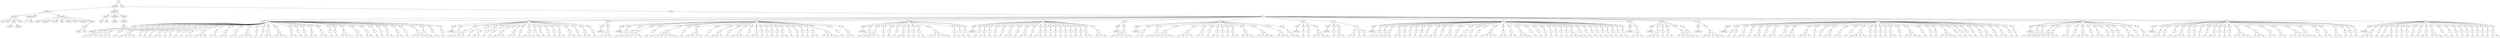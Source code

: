 digraph Tree {
	"t0" [label = "TEI"];
	"t1" [label = "teiHeader"];
	"t2" [label = "fileDesc"];
	"t3" [label = "titleStmt"];
	"t4" [label = "title"];
	"t5" [label = "title"];
	"t6" [label = "author"];
	"t7" [label = "surname"];
	"t8" [label = "forename"];
	"t9" [label = "date"];
	"t10" [label = "publicationStmt"];
	"t11" [label = "p"];
	"t12" [label = "idno"];
	"t13" [label = "sourceDesc"];
	"t14" [label = "genre"];
	"t15" [label = "inspiration"];
	"t16" [label = "structure"];
	"t17" [label = "type"];
	"t18" [label = "periode"];
	"t19" [label = "taille"];
	"t20" [label = "permalien"];
	"t21" [label = "sources"];
	"t22" [label = "source"];
	"t23" [label = "author"];
	"t24" [label = "text"];
	"t25" [label = "profileDesc"];
	"t26" [label = "creation"];
	"t27" [label = "date"];
	"t28" [label = "date"];
	"t29" [label = "langUsage"];
	"t30" [label = "language"];
	"t31" [label = "textClass"];
	"t32" [label = "keywords"];
	"t33" [label = "term"];
	"t34" [label = "text"];
	"t35" [label = "body"];
	"t36" [label = "div1"];
	"t37" [label = "head"];
	"t38" [label = "div2"];
	"t39" [label = "head"];
	"t40" [label = "listPerson"];
	"t41" [label = "sp"];
	"t42" [label = "p"];
	"t43" [label = "s"];
	"t44" [label = "s"];
	"t45" [label = "sp"];
	"t46" [label = "p"];
	"t47" [label = "s"];
	"t48" [label = "sp"];
	"t49" [label = "p"];
	"t50" [label = "s"];
	"t51" [label = "s"];
	"t52" [label = "s"];
	"t53" [label = "sp"];
	"t54" [label = "p"];
	"t55" [label = "s"];
	"t56" [label = "sp"];
	"t57" [label = "p"];
	"t58" [label = "s"];
	"t59" [label = "s"];
	"t60" [label = "s"];
	"t61" [label = "s"];
	"t62" [label = "sp"];
	"t63" [label = "p"];
	"t64" [label = "s"];
	"t65" [label = "sp"];
	"t66" [label = "p"];
	"t67" [label = "s"];
	"t68" [label = "sp"];
	"t69" [label = "p"];
	"t70" [label = "s"];
	"t71" [label = "sp"];
	"t72" [label = "p"];
	"t73" [label = "s"];
	"t74" [label = "s"];
	"t75" [label = "sp"];
	"t76" [label = "p"];
	"t77" [label = "s"];
	"t78" [label = "sp"];
	"t79" [label = "p"];
	"t80" [label = "s"];
	"t81" [label = "sp"];
	"t82" [label = "p"];
	"t83" [label = "s"];
	"t84" [label = "sp"];
	"t85" [label = "p"];
	"t86" [label = "s"];
	"t87" [label = "sp"];
	"t88" [label = "p"];
	"t89" [label = "s"];
	"t90" [label = "s"];
	"t91" [label = "sp"];
	"t92" [label = "p"];
	"t93" [label = "s"];
	"t94" [label = "s"];
	"t95" [label = "s"];
	"t96" [label = "sp"];
	"t97" [label = "p"];
	"t98" [label = "s"];
	"t99" [label = "s"];
	"t100" [label = "sp"];
	"t101" [label = "p"];
	"t102" [label = "s"];
	"t103" [label = "s"];
	"t104" [label = "sp"];
	"t105" [label = "p"];
	"t106" [label = "s"];
	"t107" [label = "s"];
	"t108" [label = "sp"];
	"t109" [label = "p"];
	"t110" [label = "s"];
	"t111" [label = "s"];
	"t112" [label = "s"];
	"t113" [label = "sp"];
	"t114" [label = "p"];
	"t115" [label = "s"];
	"t116" [label = "sp"];
	"t117" [label = "p"];
	"t118" [label = "s"];
	"t119" [label = "sp"];
	"t120" [label = "p"];
	"t121" [label = "s"];
	"t122" [label = "s"];
	"t123" [label = "sp"];
	"t124" [label = "p"];
	"t125" [label = "s"];
	"t126" [label = "s"];
	"t127" [label = "s"];
	"t128" [label = "sp"];
	"t129" [label = "p"];
	"t130" [label = "s"];
	"t131" [label = "s"];
	"t132" [label = "sp"];
	"t133" [label = "p"];
	"t134" [label = "s"];
	"t135" [label = "sp"];
	"t136" [label = "p"];
	"t137" [label = "s"];
	"t138" [label = "sp"];
	"t139" [label = "p"];
	"t140" [label = "s"];
	"t141" [label = "s"];
	"t142" [label = "sp"];
	"t143" [label = "p"];
	"t144" [label = "s"];
	"t145" [label = "s"];
	"t146" [label = "sp"];
	"t147" [label = "p"];
	"t148" [label = "s"];
	"t149" [label = "sp"];
	"t150" [label = "p"];
	"t151" [label = "s"];
	"t152" [label = "sp"];
	"t153" [label = "p"];
	"t154" [label = "s"];
	"t155" [label = "s"];
	"t156" [label = "s"];
	"t157" [label = "sp"];
	"t158" [label = "p"];
	"t159" [label = "s"];
	"t160" [label = "s"];
	"t161" [label = "sp"];
	"t162" [label = "p"];
	"t163" [label = "s"];
	"t164" [label = "s"];
	"t165" [label = "sp"];
	"t166" [label = "p"];
	"t167" [label = "s"];
	"t168" [label = "sp"];
	"t169" [label = "p"];
	"t170" [label = "s"];
	"t171" [label = "sp"];
	"t172" [label = "p"];
	"t173" [label = "s"];
	"t174" [label = "s"];
	"t175" [label = "sp"];
	"t176" [label = "p"];
	"t177" [label = "s"];
	"t178" [label = "s"];
	"t179" [label = "sp"];
	"t180" [label = "p"];
	"t181" [label = "s"];
	"t182" [label = "sp"];
	"t183" [label = "p"];
	"t184" [label = "s"];
	"t185" [label = "s"];
	"t186" [label = "s"];
	"t187" [label = "s"];
	"t188" [label = "sp"];
	"t189" [label = "p"];
	"t190" [label = "s"];
	"t191" [label = "sp"];
	"t192" [label = "p"];
	"t193" [label = "s"];
	"t194" [label = "sp"];
	"t195" [label = "p"];
	"t196" [label = "s"];
	"t197" [label = "div2"];
	"t198" [label = "head"];
	"t199" [label = "listPerson"];
	"t200" [label = "sp"];
	"t201" [label = "p"];
	"t202" [label = "s"];
	"t203" [label = "sp"];
	"t204" [label = "p"];
	"t205" [label = "s"];
	"t206" [label = "s"];
	"t207" [label = "s"];
	"t208" [label = "sp"];
	"t209" [label = "p"];
	"t210" [label = "s"];
	"t211" [label = "sp"];
	"t212" [label = "p"];
	"t213" [label = "s"];
	"t214" [label = "s"];
	"t215" [label = "sp"];
	"t216" [label = "p"];
	"t217" [label = "s"];
	"t218" [label = "sp"];
	"t219" [label = "p"];
	"t220" [label = "s"];
	"t221" [label = "sp"];
	"t222" [label = "p"];
	"t223" [label = "s"];
	"t224" [label = "s"];
	"t225" [label = "s"];
	"t226" [label = "sp"];
	"t227" [label = "p"];
	"t228" [label = "s"];
	"t229" [label = "s"];
	"t230" [label = "sp"];
	"t231" [label = "p"];
	"t232" [label = "s"];
	"t233" [label = "sp"];
	"t234" [label = "p"];
	"t235" [label = "s"];
	"t236" [label = "s"];
	"t237" [label = "s"];
	"t238" [label = "sp"];
	"t239" [label = "p"];
	"t240" [label = "s"];
	"t241" [label = "sp"];
	"t242" [label = "p"];
	"t243" [label = "s"];
	"t244" [label = "sp"];
	"t245" [label = "p"];
	"t246" [label = "s"];
	"t247" [label = "sp"];
	"t248" [label = "p"];
	"t249" [label = "s"];
	"t250" [label = "sp"];
	"t251" [label = "p"];
	"t252" [label = "s"];
	"t253" [label = "s"];
	"t254" [label = "sp"];
	"t255" [label = "p"];
	"t256" [label = "s"];
	"t257" [label = "s"];
	"t258" [label = "sp"];
	"t259" [label = "p"];
	"t260" [label = "s"];
	"t261" [label = "sp"];
	"t262" [label = "p"];
	"t263" [label = "s"];
	"t264" [label = "s"];
	"t265" [label = "sp"];
	"t266" [label = "p"];
	"t267" [label = "s"];
	"t268" [label = "div2"];
	"t269" [label = "head"];
	"t270" [label = "listPerson"];
	"t271" [label = "sp"];
	"t272" [label = "p"];
	"t273" [label = "s"];
	"t274" [label = "s"];
	"t275" [label = "s"];
	"t276" [label = "div2"];
	"t277" [label = "head"];
	"t278" [label = "listPerson"];
	"t279" [label = "sp"];
	"t280" [label = "p"];
	"t281" [label = "s"];
	"t282" [label = "sp"];
	"t283" [label = "p"];
	"t284" [label = "s"];
	"t285" [label = "sp"];
	"t286" [label = "p"];
	"t287" [label = "s"];
	"t288" [label = "s"];
	"t289" [label = "s"];
	"t290" [label = "s"];
	"t291" [label = "sp"];
	"t292" [label = "p"];
	"t293" [label = "s"];
	"t294" [label = "sp"];
	"t295" [label = "p"];
	"t296" [label = "s"];
	"t297" [label = "s"];
	"t298" [label = "s"];
	"t299" [label = "s"];
	"t300" [label = "s"];
	"t301" [label = "s"];
	"t302" [label = "sp"];
	"t303" [label = "p"];
	"t304" [label = "s"];
	"t305" [label = "sp"];
	"t306" [label = "p"];
	"t307" [label = "s"];
	"t308" [label = "s"];
	"t309" [label = "s"];
	"t310" [label = "s"];
	"t311" [label = "sp"];
	"t312" [label = "p"];
	"t313" [label = "s"];
	"t314" [label = "sp"];
	"t315" [label = "p"];
	"t316" [label = "s"];
	"t317" [label = "s"];
	"t318" [label = "s"];
	"t319" [label = "sp"];
	"t320" [label = "p"];
	"t321" [label = "s"];
	"t322" [label = "sp"];
	"t323" [label = "p"];
	"t324" [label = "s"];
	"t325" [label = "s"];
	"t326" [label = "s"];
	"t327" [label = "sp"];
	"t328" [label = "p"];
	"t329" [label = "s"];
	"t330" [label = "sp"];
	"t331" [label = "p"];
	"t332" [label = "s"];
	"t333" [label = "s"];
	"t334" [label = "sp"];
	"t335" [label = "p"];
	"t336" [label = "s"];
	"t337" [label = "sp"];
	"t338" [label = "p"];
	"t339" [label = "s"];
	"t340" [label = "sp"];
	"t341" [label = "p"];
	"t342" [label = "s"];
	"t343" [label = "sp"];
	"t344" [label = "p"];
	"t345" [label = "s"];
	"t346" [label = "sp"];
	"t347" [label = "p"];
	"t348" [label = "s"];
	"t349" [label = "s"];
	"t350" [label = "sp"];
	"t351" [label = "p"];
	"t352" [label = "s"];
	"t353" [label = "sp"];
	"t354" [label = "p"];
	"t355" [label = "s"];
	"t356" [label = "sp"];
	"t357" [label = "p"];
	"t358" [label = "s"];
	"t359" [label = "sp"];
	"t360" [label = "p"];
	"t361" [label = "s"];
	"t362" [label = "sp"];
	"t363" [label = "p"];
	"t364" [label = "s"];
	"t365" [label = "s"];
	"t366" [label = "p"];
	"t367" [label = "s"];
	"t368" [label = "s"];
	"t369" [label = "s"];
	"t370" [label = "s"];
	"t371" [label = "sp"];
	"t372" [label = "p"];
	"t373" [label = "s"];
	"t374" [label = "sp"];
	"t375" [label = "p"];
	"t376" [label = "s"];
	"t377" [label = "s"];
	"t378" [label = "div2"];
	"t379" [label = "head"];
	"t380" [label = "listPerson"];
	"t381" [label = "sp"];
	"t382" [label = "p"];
	"t383" [label = "s"];
	"t384" [label = "sp"];
	"t385" [label = "p"];
	"t386" [label = "s"];
	"t387" [label = "s"];
	"t388" [label = "s"];
	"t389" [label = "s"];
	"t390" [label = "sp"];
	"t391" [label = "p"];
	"t392" [label = "s"];
	"t393" [label = "sp"];
	"t394" [label = "p"];
	"t395" [label = "s"];
	"t396" [label = "sp"];
	"t397" [label = "p"];
	"t398" [label = "s"];
	"t399" [label = "sp"];
	"t400" [label = "p"];
	"t401" [label = "s"];
	"t402" [label = "s"];
	"t403" [label = "sp"];
	"t404" [label = "p"];
	"t405" [label = "s"];
	"t406" [label = "sp"];
	"t407" [label = "p"];
	"t408" [label = "s"];
	"t409" [label = "sp"];
	"t410" [label = "p"];
	"t411" [label = "s"];
	"t412" [label = "s"];
	"t413" [label = "sp"];
	"t414" [label = "p"];
	"t415" [label = "s"];
	"t416" [label = "s"];
	"t417" [label = "s"];
	"t418" [label = "s"];
	"t419" [label = "s"];
	"t420" [label = "sp"];
	"t421" [label = "p"];
	"t422" [label = "s"];
	"t423" [label = "s"];
	"t424" [label = "sp"];
	"t425" [label = "p"];
	"t426" [label = "s"];
	"t427" [label = "sp"];
	"t428" [label = "p"];
	"t429" [label = "s"];
	"t430" [label = "div2"];
	"t431" [label = "head"];
	"t432" [label = "listPerson"];
	"t433" [label = "sp"];
	"t434" [label = "p"];
	"t435" [label = "s"];
	"t436" [label = "sp"];
	"t437" [label = "p"];
	"t438" [label = "s"];
	"t439" [label = "s"];
	"t440" [label = "sp"];
	"t441" [label = "p"];
	"t442" [label = "s"];
	"t443" [label = "sp"];
	"t444" [label = "p"];
	"t445" [label = "s"];
	"t446" [label = "sp"];
	"t447" [label = "p"];
	"t448" [label = "s"];
	"t449" [label = "sp"];
	"t450" [label = "p"];
	"t451" [label = "s"];
	"t452" [label = "s"];
	"t453" [label = "sp"];
	"t454" [label = "p"];
	"t455" [label = "s"];
	"t456" [label = "sp"];
	"t457" [label = "p"];
	"t458" [label = "s"];
	"t459" [label = "s"];
	"t460" [label = "sp"];
	"t461" [label = "p"];
	"t462" [label = "s"];
	"t463" [label = "sp"];
	"t464" [label = "p"];
	"t465" [label = "s"];
	"t466" [label = "s"];
	"t467" [label = "sp"];
	"t468" [label = "p"];
	"t469" [label = "s"];
	"t470" [label = "sp"];
	"t471" [label = "p"];
	"t472" [label = "s"];
	"t473" [label = "sp"];
	"t474" [label = "p"];
	"t475" [label = "s"];
	"t476" [label = "sp"];
	"t477" [label = "p"];
	"t478" [label = "s"];
	"t479" [label = "sp"];
	"t480" [label = "p"];
	"t481" [label = "s"];
	"t482" [label = "sp"];
	"t483" [label = "p"];
	"t484" [label = "s"];
	"t485" [label = "sp"];
	"t486" [label = "p"];
	"t487" [label = "s"];
	"t488" [label = "sp"];
	"t489" [label = "p"];
	"t490" [label = "s"];
	"t491" [label = "sp"];
	"t492" [label = "p"];
	"t493" [label = "s"];
	"t494" [label = "s"];
	"t495" [label = "sp"];
	"t496" [label = "p"];
	"t497" [label = "s"];
	"t498" [label = "s"];
	"t499" [label = "s"];
	"t500" [label = "div2"];
	"t501" [label = "head"];
	"t502" [label = "listPerson"];
	"t503" [label = "sp"];
	"t504" [label = "p"];
	"t505" [label = "s"];
	"t506" [label = "s"];
	"t507" [label = "s"];
	"t508" [label = "s"];
	"t509" [label = "s"];
	"t510" [label = "div2"];
	"t511" [label = "head"];
	"t512" [label = "listPerson"];
	"t513" [label = "sp"];
	"t514" [label = "p"];
	"t515" [label = "s"];
	"t516" [label = "s"];
	"t517" [label = "sp"];
	"t518" [label = "p"];
	"t519" [label = "s"];
	"t520" [label = "sp"];
	"t521" [label = "p"];
	"t522" [label = "s"];
	"t523" [label = "s"];
	"t524" [label = "s"];
	"t525" [label = "s"];
	"t526" [label = "s"];
	"t527" [label = "sp"];
	"t528" [label = "p"];
	"t529" [label = "s"];
	"t530" [label = "s"];
	"t531" [label = "s"];
	"t532" [label = "s"];
	"t533" [label = "sp"];
	"t534" [label = "p"];
	"t535" [label = "s"];
	"t536" [label = "s"];
	"t537" [label = "sp"];
	"t538" [label = "p"];
	"t539" [label = "s"];
	"t540" [label = "sp"];
	"t541" [label = "p"];
	"t542" [label = "s"];
	"t543" [label = "s"];
	"t544" [label = "sp"];
	"t545" [label = "p"];
	"t546" [label = "s"];
	"t547" [label = "sp"];
	"t548" [label = "p"];
	"t549" [label = "s"];
	"t550" [label = "sp"];
	"t551" [label = "p"];
	"t552" [label = "s"];
	"t553" [label = "s"];
	"t554" [label = "sp"];
	"t555" [label = "p"];
	"t556" [label = "s"];
	"t557" [label = "s"];
	"t558" [label = "s"];
	"t559" [label = "sp"];
	"t560" [label = "p"];
	"t561" [label = "s"];
	"t562" [label = "s"];
	"t563" [label = "s"];
	"t564" [label = "s"];
	"t565" [label = "sp"];
	"t566" [label = "p"];
	"t567" [label = "s"];
	"t568" [label = "s"];
	"t569" [label = "s"];
	"t570" [label = "sp"];
	"t571" [label = "p"];
	"t572" [label = "s"];
	"t573" [label = "s"];
	"t574" [label = "div2"];
	"t575" [label = "head"];
	"t576" [label = "listPerson"];
	"t577" [label = "sp"];
	"t578" [label = "p"];
	"t579" [label = "s"];
	"t580" [label = "sp"];
	"t581" [label = "p"];
	"t582" [label = "s"];
	"t583" [label = "sp"];
	"t584" [label = "p"];
	"t585" [label = "s"];
	"t586" [label = "s"];
	"t587" [label = "s"];
	"t588" [label = "s"];
	"t589" [label = "div2"];
	"t590" [label = "head"];
	"t591" [label = "listPerson"];
	"t592" [label = "sp"];
	"t593" [label = "p"];
	"t594" [label = "s"];
	"t595" [label = "sp"];
	"t596" [label = "p"];
	"t597" [label = "s"];
	"t598" [label = "s"];
	"t599" [label = "sp"];
	"t600" [label = "p"];
	"t601" [label = "s"];
	"t602" [label = "s"];
	"t603" [label = "p"];
	"t604" [label = "s"];
	"t605" [label = "p"];
	"t606" [label = "s"];
	"t607" [label = "div2"];
	"t608" [label = "head"];
	"t609" [label = "listPerson"];
	"t610" [label = "sp"];
	"t611" [label = "p"];
	"t612" [label = "s"];
	"t613" [label = "sp"];
	"t614" [label = "p"];
	"t615" [label = "s"];
	"t616" [label = "sp"];
	"t617" [label = "p"];
	"t618" [label = "s"];
	"t619" [label = "s"];
	"t620" [label = "s"];
	"t621" [label = "sp"];
	"t622" [label = "p"];
	"t623" [label = "s"];
	"t624" [label = "s"];
	"t625" [label = "sp"];
	"t626" [label = "p"];
	"t627" [label = "s"];
	"t628" [label = "sp"];
	"t629" [label = "p"];
	"t630" [label = "s"];
	"t631" [label = "sp"];
	"t632" [label = "p"];
	"t633" [label = "s"];
	"t634" [label = "sp"];
	"t635" [label = "p"];
	"t636" [label = "s"];
	"t637" [label = "sp"];
	"t638" [label = "p"];
	"t639" [label = "s"];
	"t640" [label = "sp"];
	"t641" [label = "p"];
	"t642" [label = "s"];
	"t643" [label = "s"];
	"t644" [label = "sp"];
	"t645" [label = "p"];
	"t646" [label = "s"];
	"t647" [label = "sp"];
	"t648" [label = "p"];
	"t649" [label = "s"];
	"t650" [label = "s"];
	"t651" [label = "sp"];
	"t652" [label = "p"];
	"t653" [label = "s"];
	"t654" [label = "sp"];
	"t655" [label = "p"];
	"t656" [label = "s"];
	"t657" [label = "s"];
	"t658" [label = "sp"];
	"t659" [label = "p"];
	"t660" [label = "s"];
	"t661" [label = "sp"];
	"t662" [label = "p"];
	"t663" [label = "s"];
	"t664" [label = "sp"];
	"t665" [label = "p"];
	"t666" [label = "s"];
	"t667" [label = "s"];
	"t668" [label = "s"];
	"t669" [label = "s"];
	"t670" [label = "sp"];
	"t671" [label = "p"];
	"t672" [label = "s"];
	"t673" [label = "s"];
	"t674" [label = "sp"];
	"t675" [label = "p"];
	"t676" [label = "s"];
	"t677" [label = "s"];
	"t678" [label = "sp"];
	"t679" [label = "p"];
	"t680" [label = "s"];
	"t681" [label = "s"];
	"t682" [label = "s"];
	"t683" [label = "sp"];
	"t684" [label = "p"];
	"t685" [label = "s"];
	"t686" [label = "sp"];
	"t687" [label = "p"];
	"t688" [label = "s"];
	"t689" [label = "sp"];
	"t690" [label = "p"];
	"t691" [label = "s"];
	"t692" [label = "sp"];
	"t693" [label = "p"];
	"t694" [label = "s"];
	"t695" [label = "sp"];
	"t696" [label = "p"];
	"t697" [label = "s"];
	"t698" [label = "sp"];
	"t699" [label = "p"];
	"t700" [label = "s"];
	"t701" [label = "sp"];
	"t702" [label = "p"];
	"t703" [label = "s"];
	"t704" [label = "sp"];
	"t705" [label = "p"];
	"t706" [label = "s"];
	"t707" [label = "s"];
	"t708" [label = "s"];
	"t709" [label = "sp"];
	"t710" [label = "p"];
	"t711" [label = "s"];
	"t712" [label = "sp"];
	"t713" [label = "p"];
	"t714" [label = "s"];
	"t715" [label = "sp"];
	"t716" [label = "p"];
	"t717" [label = "s"];
	"t718" [label = "sp"];
	"t719" [label = "p"];
	"t720" [label = "s"];
	"t721" [label = "sp"];
	"t722" [label = "p"];
	"t723" [label = "s"];
	"t724" [label = "sp"];
	"t725" [label = "p"];
	"t726" [label = "s"];
	"t727" [label = "sp"];
	"t728" [label = "p"];
	"t729" [label = "s"];
	"t730" [label = "sp"];
	"t731" [label = "p"];
	"t732" [label = "s"];
	"t733" [label = "sp"];
	"t734" [label = "p"];
	"t735" [label = "s"];
	"t736" [label = "div2"];
	"t737" [label = "head"];
	"t738" [label = "listPerson"];
	"t739" [label = "sp"];
	"t740" [label = "p"];
	"t741" [label = "s"];
	"t742" [label = "s"];
	"t743" [label = "s"];
	"t744" [label = "div2"];
	"t745" [label = "head"];
	"t746" [label = "listPerson"];
	"t747" [label = "sp"];
	"t748" [label = "p"];
	"t749" [label = "s"];
	"t750" [label = "s"];
	"t751" [label = "s"];
	"t752" [label = "sp"];
	"t753" [label = "p"];
	"t754" [label = "s"];
	"t755" [label = "sp"];
	"t756" [label = "p"];
	"t757" [label = "s"];
	"t758" [label = "s"];
	"t759" [label = "sp"];
	"t760" [label = "p"];
	"t761" [label = "s"];
	"t762" [label = "s"];
	"t763" [label = "s"];
	"t764" [label = "s"];
	"t765" [label = "sp"];
	"t766" [label = "p"];
	"t767" [label = "s"];
	"t768" [label = "div2"];
	"t769" [label = "head"];
	"t770" [label = "listPerson"];
	"t771" [label = "sp"];
	"t772" [label = "p"];
	"t773" [label = "s"];
	"t774" [label = "s"];
	"t775" [label = "s"];
	"t776" [label = "s"];
	"t777" [label = "s"];
	"t778" [label = "div2"];
	"t779" [label = "head"];
	"t780" [label = "listPerson"];
	"t781" [label = "sp"];
	"t782" [label = "p"];
	"t783" [label = "s"];
	"t784" [label = "p"];
	"t785" [label = "s"];
	"t786" [label = "sp"];
	"t787" [label = "p"];
	"t788" [label = "s"];
	"t789" [label = "s"];
	"t790" [label = "sp"];
	"t791" [label = "p"];
	"t792" [label = "s"];
	"t793" [label = "sp"];
	"t794" [label = "p"];
	"t795" [label = "s"];
	"t796" [label = "s"];
	"t797" [label = "sp"];
	"t798" [label = "p"];
	"t799" [label = "s"];
	"t800" [label = "sp"];
	"t801" [label = "p"];
	"t802" [label = "s"];
	"t803" [label = "s"];
	"t804" [label = "sp"];
	"t805" [label = "p"];
	"t806" [label = "s"];
	"t807" [label = "sp"];
	"t808" [label = "p"];
	"t809" [label = "s"];
	"t810" [label = "s"];
	"t811" [label = "s"];
	"t812" [label = "sp"];
	"t813" [label = "p"];
	"t814" [label = "s"];
	"t815" [label = "s"];
	"t816" [label = "s"];
	"t817" [label = "sp"];
	"t818" [label = "p"];
	"t819" [label = "s"];
	"t820" [label = "sp"];
	"t821" [label = "p"];
	"t822" [label = "s"];
	"t823" [label = "sp"];
	"t824" [label = "p"];
	"t825" [label = "s"];
	"t826" [label = "s"];
	"t827" [label = "sp"];
	"t828" [label = "p"];
	"t829" [label = "s"];
	"t830" [label = "s"];
	"t831" [label = "sp"];
	"t832" [label = "p"];
	"t833" [label = "s"];
	"t834" [label = "sp"];
	"t835" [label = "p"];
	"t836" [label = "s"];
	"t837" [label = "s"];
	"t838" [label = "s"];
	"t839" [label = "s"];
	"t840" [label = "sp"];
	"t841" [label = "p"];
	"t842" [label = "s"];
	"t843" [label = "sp"];
	"t844" [label = "p"];
	"t845" [label = "s"];
	"t846" [label = "sp"];
	"t847" [label = "p"];
	"t848" [label = "s"];
	"t849" [label = "sp"];
	"t850" [label = "p"];
	"t851" [label = "s"];
	"t852" [label = "sp"];
	"t853" [label = "p"];
	"t854" [label = "s"];
	"t855" [label = "s"];
	"t856" [label = "sp"];
	"t857" [label = "p"];
	"t858" [label = "s"];
	"t859" [label = "sp"];
	"t860" [label = "p"];
	"t861" [label = "s"];
	"t862" [label = "s"];
	"t863" [label = "s"];
	"t864" [label = "s"];
	"t865" [label = "sp"];
	"t866" [label = "p"];
	"t867" [label = "s"];
	"t868" [label = "sp"];
	"t869" [label = "p"];
	"t870" [label = "s"];
	"t871" [label = "sp"];
	"t872" [label = "p"];
	"t873" [label = "s"];
	"t874" [label = "sp"];
	"t875" [label = "p"];
	"t876" [label = "s"];
	"t877" [label = "s"];
	"t878" [label = "s"];
	"t879" [label = "s"];
	"t880" [label = "sp"];
	"t881" [label = "p"];
	"t882" [label = "s"];
	"t883" [label = "sp"];
	"t884" [label = "p"];
	"t885" [label = "s"];
	"t886" [label = "sp"];
	"t887" [label = "p"];
	"t888" [label = "s"];
	"t889" [label = "sp"];
	"t890" [label = "p"];
	"t891" [label = "s"];
	"t892" [label = "sp"];
	"t893" [label = "p"];
	"t894" [label = "s"];
	"t895" [label = "sp"];
	"t896" [label = "p"];
	"t897" [label = "s"];
	"t898" [label = "s"];
	"t899" [label = "sp"];
	"t900" [label = "p"];
	"t901" [label = "s"];
	"t902" [label = "sp"];
	"t903" [label = "p"];
	"t904" [label = "s"];
	"t905" [label = "s"];
	"t906" [label = "sp"];
	"t907" [label = "p"];
	"t908" [label = "s"];
	"t909" [label = "sp"];
	"t910" [label = "p"];
	"t911" [label = "s"];
	"t912" [label = "div2"];
	"t913" [label = "head"];
	"t914" [label = "listPerson"];
	"t915" [label = "sp"];
	"t916" [label = "p"];
	"t917" [label = "s"];
	"t918" [label = "sp"];
	"t919" [label = "p"];
	"t920" [label = "s"];
	"t921" [label = "sp"];
	"t922" [label = "p"];
	"t923" [label = "s"];
	"t924" [label = "sp"];
	"t925" [label = "p"];
	"t926" [label = "s"];
	"t927" [label = "s"];
	"t928" [label = "s"];
	"t929" [label = "s"];
	"t930" [label = "s"];
	"t931" [label = "sp"];
	"t932" [label = "p"];
	"t933" [label = "s"];
	"t934" [label = "s"];
	"t935" [label = "sp"];
	"t936" [label = "p"];
	"t937" [label = "s"];
	"t938" [label = "sp"];
	"t939" [label = "p"];
	"t940" [label = "s"];
	"t941" [label = "s"];
	"t942" [label = "s"];
	"t943" [label = "sp"];
	"t944" [label = "p"];
	"t945" [label = "s"];
	"t946" [label = "sp"];
	"t947" [label = "p"];
	"t948" [label = "s"];
	"t949" [label = "s"];
	"t950" [label = "sp"];
	"t951" [label = "p"];
	"t952" [label = "s"];
	"t953" [label = "sp"];
	"t954" [label = "p"];
	"t955" [label = "s"];
	"t956" [label = "sp"];
	"t957" [label = "p"];
	"t958" [label = "s"];
	"t959" [label = "s"];
	"t960" [label = "sp"];
	"t961" [label = "p"];
	"t962" [label = "s"];
	"t963" [label = "s"];
	"t964" [label = "sp"];
	"t965" [label = "p"];
	"t966" [label = "s"];
	"t967" [label = "sp"];
	"t968" [label = "p"];
	"t969" [label = "s"];
	"t970" [label = "s"];
	"t971" [label = "div2"];
	"t972" [label = "head"];
	"t973" [label = "listPerson"];
	"t974" [label = "sp"];
	"t975" [label = "p"];
	"t976" [label = "s"];
	"t977" [label = "s"];
	"t978" [label = "sp"];
	"t979" [label = "p"];
	"t980" [label = "s"];
	"t981" [label = "sp"];
	"t982" [label = "p"];
	"t983" [label = "s"];
	"t984" [label = "sp"];
	"t985" [label = "p"];
	"t986" [label = "s"];
	"t987" [label = "s"];
	"t988" [label = "s"];
	"t989" [label = "sp"];
	"t990" [label = "p"];
	"t991" [label = "s"];
	"t992" [label = "sp"];
	"t993" [label = "p"];
	"t994" [label = "s"];
	"t995" [label = "sp"];
	"t996" [label = "p"];
	"t997" [label = "s"];
	"t998" [label = "sp"];
	"t999" [label = "p"];
	"t1000" [label = "s"];
	"t1001" [label = "sp"];
	"t1002" [label = "p"];
	"t1003" [label = "s"];
	"t1004" [label = "s"];
	"t1005" [label = "sp"];
	"t1006" [label = "p"];
	"t1007" [label = "s"];
	"t1008" [label = "sp"];
	"t1009" [label = "p"];
	"t1010" [label = "s"];
	"t1011" [label = "sp"];
	"t1012" [label = "p"];
	"t1013" [label = "s"];
	"t1014" [label = "sp"];
	"t1015" [label = "p"];
	"t1016" [label = "s"];
	"t1017" [label = "s"];
	"t1018" [label = "s"];
	"t1019" [label = "s"];
	"t1020" [label = "sp"];
	"t1021" [label = "p"];
	"t1022" [label = "s"];
	"t1023" [label = "s"];
	"t1024" [label = "s"];
	"t1025" [label = "sp"];
	"t1026" [label = "p"];
	"t1027" [label = "s"];
	"t1028" [label = "s"];
	"t1029" [label = "sp"];
	"t1030" [label = "p"];
	"t1031" [label = "s"];
	"t1032" [label = "s"];
	"t1033" [label = "sp"];
	"t1034" [label = "p"];
	"t1035" [label = "s"];
	"t1036" [label = "s"];
	"t1037" [label = "s"];
	"t1038" [label = "s"];
	"t1039" [label = "s"];
	"t1040" [label = "sp"];
	"t1041" [label = "p"];
	"t1042" [label = "s"];
	"t1043" [label = "sp"];
	"t1044" [label = "p"];
	"t1045" [label = "s"];
	"t1046" [label = "sp"];
	"t1047" [label = "p"];
	"t1048" [label = "s"];
	"t1049" [label = "s"];
	"t1050" [label = "sp"];
	"t1051" [label = "p"];
	"t1052" [label = "s"];
	"t1053" [label = "s"];
	"t1054" [label = "sp"];
	"t1055" [label = "p"];
	"t1056" [label = "s"];
	"t1057" [label = "sp"];
	"t1058" [label = "p"];
	"t1059" [label = "s"];
	"t1060" [label = "sp"];
	"t1061" [label = "p"];
	"t1062" [label = "s"];
	"t1063" [label = "div2"];
	"t1064" [label = "head"];
	"t1065" [label = "listPerson"];
	"t1066" [label = "sp"];
	"t1067" [label = "p"];
	"t1068" [label = "s"];
	"t1069" [label = "s"];
	"t1070" [label = "s"];
	"t1071" [label = "sp"];
	"t1072" [label = "p"];
	"t1073" [label = "s"];
	"t1074" [label = "sp"];
	"t1075" [label = "p"];
	"t1076" [label = "s"];
	"t1077" [label = "sp"];
	"t1078" [label = "p"];
	"t1079" [label = "s"];
	"t1080" [label = "s"];
	"t1081" [label = "sp"];
	"t1082" [label = "p"];
	"t1083" [label = "s"];
	"t1084" [label = "sp"];
	"t1085" [label = "p"];
	"t1086" [label = "s"];
	"t1087" [label = "sp"];
	"t1088" [label = "p"];
	"t1089" [label = "s"];
	"t1090" [label = "sp"];
	"t1091" [label = "p"];
	"t1092" [label = "s"];
	"t1093" [label = "sp"];
	"t1094" [label = "p"];
	"t1095" [label = "s"];
	"t1096" [label = "sp"];
	"t1097" [label = "p"];
	"t1098" [label = "s"];
	"t1099" [label = "s"];
	"t1100" [label = "sp"];
	"t1101" [label = "p"];
	"t1102" [label = "s"];
	"t1103" [label = "s"];
	"t1104" [label = "s"];
	"t1105" [label = "sp"];
	"t1106" [label = "p"];
	"t1107" [label = "s"];
	"t1108" [label = "sp"];
	"t1109" [label = "p"];
	"t1110" [label = "s"];
	"t1111" [label = "sp"];
	"t1112" [label = "p"];
	"t1113" [label = "s"];
	"t1114" [label = "sp"];
	"t1115" [label = "p"];
	"t1116" [label = "s"];
	"t1117" [label = "sp"];
	"t1118" [label = "p"];
	"t1119" [label = "s"];
	"t1120" [label = "sp"];
	"t1121" [label = "p"];
	"t1122" [label = "s"];
	"t1123" [label = "sp"];
	"t1124" [label = "p"];
	"t1125" [label = "s"];
	"t1126" [label = "sp"];
	"t1127" [label = "p"];
	"t1128" [label = "s"];
	"t1129" [label = "sp"];
	"t1130" [label = "p"];
	"t1131" [label = "s"];
	"t1132" [label = "sp"];
	"t1133" [label = "p"];
	"t1134" [label = "s"];
	"t1135" [label = "s"];
	"t0" -> "t1";
	"t1" -> "t2";
	"t2" -> "t3";
	"t3" -> "t4";
	"t3" -> "t5";
	"t3" -> "t6";
	"t6" -> "t7";
	"t6" -> "t8";
	"t3" -> "t9";
	"t2" -> "t10";
	"t10" -> "t11";
	"t10" -> "t12";
	"t2" -> "t13";
	"t13" -> "t14";
	"t13" -> "t15";
	"t13" -> "t16";
	"t13" -> "t17";
	"t13" -> "t18";
	"t13" -> "t19";
	"t13" -> "t20";
	"t13" -> "t21";
	"t21" -> "t22";
	"t22" -> "t23";
	"t22" -> "t24";
	"t1" -> "t25";
	"t25" -> "t26";
	"t26" -> "t27";
	"t26" -> "t28";
	"t25" -> "t29";
	"t29" -> "t30";
	"t25" -> "t31";
	"t31" -> "t32";
	"t32" -> "t33";
	"t0" -> "t34";
	"t34" -> "t35";
	"t35" -> "t36";
	"t36" -> "t37";
	"t36" -> "t38";
	"t38" -> "t39";
	"t39" -> "t40";
	"t38" -> "t41";
	"t41" -> "t42";
	"t42" -> "t43";
	"t42" -> "t44";
	"t38" -> "t45";
	"t45" -> "t46";
	"t46" -> "t47";
	"t38" -> "t48";
	"t48" -> "t49";
	"t49" -> "t50";
	"t49" -> "t51";
	"t49" -> "t52";
	"t38" -> "t53";
	"t53" -> "t54";
	"t54" -> "t55";
	"t38" -> "t56";
	"t56" -> "t57";
	"t57" -> "t58";
	"t57" -> "t59";
	"t57" -> "t60";
	"t57" -> "t61";
	"t38" -> "t62";
	"t62" -> "t63";
	"t63" -> "t64";
	"t38" -> "t65";
	"t65" -> "t66";
	"t66" -> "t67";
	"t38" -> "t68";
	"t68" -> "t69";
	"t69" -> "t70";
	"t38" -> "t71";
	"t71" -> "t72";
	"t72" -> "t73";
	"t72" -> "t74";
	"t38" -> "t75";
	"t75" -> "t76";
	"t76" -> "t77";
	"t38" -> "t78";
	"t78" -> "t79";
	"t79" -> "t80";
	"t38" -> "t81";
	"t81" -> "t82";
	"t82" -> "t83";
	"t38" -> "t84";
	"t84" -> "t85";
	"t85" -> "t86";
	"t38" -> "t87";
	"t87" -> "t88";
	"t88" -> "t89";
	"t88" -> "t90";
	"t38" -> "t91";
	"t91" -> "t92";
	"t92" -> "t93";
	"t92" -> "t94";
	"t92" -> "t95";
	"t38" -> "t96";
	"t96" -> "t97";
	"t97" -> "t98";
	"t97" -> "t99";
	"t38" -> "t100";
	"t100" -> "t101";
	"t101" -> "t102";
	"t101" -> "t103";
	"t38" -> "t104";
	"t104" -> "t105";
	"t105" -> "t106";
	"t105" -> "t107";
	"t38" -> "t108";
	"t108" -> "t109";
	"t109" -> "t110";
	"t109" -> "t111";
	"t109" -> "t112";
	"t38" -> "t113";
	"t113" -> "t114";
	"t114" -> "t115";
	"t38" -> "t116";
	"t116" -> "t117";
	"t117" -> "t118";
	"t38" -> "t119";
	"t119" -> "t120";
	"t120" -> "t121";
	"t120" -> "t122";
	"t38" -> "t123";
	"t123" -> "t124";
	"t124" -> "t125";
	"t124" -> "t126";
	"t124" -> "t127";
	"t38" -> "t128";
	"t128" -> "t129";
	"t129" -> "t130";
	"t129" -> "t131";
	"t38" -> "t132";
	"t132" -> "t133";
	"t133" -> "t134";
	"t38" -> "t135";
	"t135" -> "t136";
	"t136" -> "t137";
	"t38" -> "t138";
	"t138" -> "t139";
	"t139" -> "t140";
	"t139" -> "t141";
	"t38" -> "t142";
	"t142" -> "t143";
	"t143" -> "t144";
	"t143" -> "t145";
	"t38" -> "t146";
	"t146" -> "t147";
	"t147" -> "t148";
	"t38" -> "t149";
	"t149" -> "t150";
	"t150" -> "t151";
	"t38" -> "t152";
	"t152" -> "t153";
	"t153" -> "t154";
	"t153" -> "t155";
	"t153" -> "t156";
	"t38" -> "t157";
	"t157" -> "t158";
	"t158" -> "t159";
	"t158" -> "t160";
	"t38" -> "t161";
	"t161" -> "t162";
	"t162" -> "t163";
	"t162" -> "t164";
	"t38" -> "t165";
	"t165" -> "t166";
	"t166" -> "t167";
	"t38" -> "t168";
	"t168" -> "t169";
	"t169" -> "t170";
	"t38" -> "t171";
	"t171" -> "t172";
	"t172" -> "t173";
	"t172" -> "t174";
	"t38" -> "t175";
	"t175" -> "t176";
	"t176" -> "t177";
	"t176" -> "t178";
	"t38" -> "t179";
	"t179" -> "t180";
	"t180" -> "t181";
	"t38" -> "t182";
	"t182" -> "t183";
	"t183" -> "t184";
	"t183" -> "t185";
	"t183" -> "t186";
	"t183" -> "t187";
	"t38" -> "t188";
	"t188" -> "t189";
	"t189" -> "t190";
	"t38" -> "t191";
	"t191" -> "t192";
	"t192" -> "t193";
	"t38" -> "t194";
	"t194" -> "t195";
	"t195" -> "t196";
	"t36" -> "t197";
	"t197" -> "t198";
	"t198" -> "t199";
	"t197" -> "t200";
	"t200" -> "t201";
	"t201" -> "t202";
	"t197" -> "t203";
	"t203" -> "t204";
	"t204" -> "t205";
	"t204" -> "t206";
	"t204" -> "t207";
	"t197" -> "t208";
	"t208" -> "t209";
	"t209" -> "t210";
	"t197" -> "t211";
	"t211" -> "t212";
	"t212" -> "t213";
	"t212" -> "t214";
	"t197" -> "t215";
	"t215" -> "t216";
	"t216" -> "t217";
	"t197" -> "t218";
	"t218" -> "t219";
	"t219" -> "t220";
	"t197" -> "t221";
	"t221" -> "t222";
	"t222" -> "t223";
	"t222" -> "t224";
	"t222" -> "t225";
	"t197" -> "t226";
	"t226" -> "t227";
	"t227" -> "t228";
	"t227" -> "t229";
	"t197" -> "t230";
	"t230" -> "t231";
	"t231" -> "t232";
	"t197" -> "t233";
	"t233" -> "t234";
	"t234" -> "t235";
	"t234" -> "t236";
	"t234" -> "t237";
	"t197" -> "t238";
	"t238" -> "t239";
	"t239" -> "t240";
	"t197" -> "t241";
	"t241" -> "t242";
	"t242" -> "t243";
	"t197" -> "t244";
	"t244" -> "t245";
	"t245" -> "t246";
	"t197" -> "t247";
	"t247" -> "t248";
	"t248" -> "t249";
	"t197" -> "t250";
	"t250" -> "t251";
	"t251" -> "t252";
	"t251" -> "t253";
	"t197" -> "t254";
	"t254" -> "t255";
	"t255" -> "t256";
	"t255" -> "t257";
	"t197" -> "t258";
	"t258" -> "t259";
	"t259" -> "t260";
	"t197" -> "t261";
	"t261" -> "t262";
	"t262" -> "t263";
	"t262" -> "t264";
	"t197" -> "t265";
	"t265" -> "t266";
	"t266" -> "t267";
	"t36" -> "t268";
	"t268" -> "t269";
	"t269" -> "t270";
	"t268" -> "t271";
	"t271" -> "t272";
	"t272" -> "t273";
	"t272" -> "t274";
	"t272" -> "t275";
	"t36" -> "t276";
	"t276" -> "t277";
	"t277" -> "t278";
	"t276" -> "t279";
	"t279" -> "t280";
	"t280" -> "t281";
	"t276" -> "t282";
	"t282" -> "t283";
	"t283" -> "t284";
	"t276" -> "t285";
	"t285" -> "t286";
	"t286" -> "t287";
	"t286" -> "t288";
	"t286" -> "t289";
	"t286" -> "t290";
	"t276" -> "t291";
	"t291" -> "t292";
	"t292" -> "t293";
	"t276" -> "t294";
	"t294" -> "t295";
	"t295" -> "t296";
	"t295" -> "t297";
	"t295" -> "t298";
	"t295" -> "t299";
	"t295" -> "t300";
	"t295" -> "t301";
	"t276" -> "t302";
	"t302" -> "t303";
	"t303" -> "t304";
	"t276" -> "t305";
	"t305" -> "t306";
	"t306" -> "t307";
	"t306" -> "t308";
	"t306" -> "t309";
	"t306" -> "t310";
	"t276" -> "t311";
	"t311" -> "t312";
	"t312" -> "t313";
	"t276" -> "t314";
	"t314" -> "t315";
	"t315" -> "t316";
	"t315" -> "t317";
	"t315" -> "t318";
	"t276" -> "t319";
	"t319" -> "t320";
	"t320" -> "t321";
	"t276" -> "t322";
	"t322" -> "t323";
	"t323" -> "t324";
	"t323" -> "t325";
	"t323" -> "t326";
	"t276" -> "t327";
	"t327" -> "t328";
	"t328" -> "t329";
	"t276" -> "t330";
	"t330" -> "t331";
	"t331" -> "t332";
	"t331" -> "t333";
	"t276" -> "t334";
	"t334" -> "t335";
	"t335" -> "t336";
	"t276" -> "t337";
	"t337" -> "t338";
	"t338" -> "t339";
	"t276" -> "t340";
	"t340" -> "t341";
	"t341" -> "t342";
	"t276" -> "t343";
	"t343" -> "t344";
	"t344" -> "t345";
	"t276" -> "t346";
	"t346" -> "t347";
	"t347" -> "t348";
	"t347" -> "t349";
	"t276" -> "t350";
	"t350" -> "t351";
	"t351" -> "t352";
	"t276" -> "t353";
	"t353" -> "t354";
	"t354" -> "t355";
	"t276" -> "t356";
	"t356" -> "t357";
	"t357" -> "t358";
	"t276" -> "t359";
	"t359" -> "t360";
	"t360" -> "t361";
	"t276" -> "t362";
	"t362" -> "t363";
	"t363" -> "t364";
	"t363" -> "t365";
	"t362" -> "t366";
	"t366" -> "t367";
	"t366" -> "t368";
	"t366" -> "t369";
	"t366" -> "t370";
	"t276" -> "t371";
	"t371" -> "t372";
	"t372" -> "t373";
	"t276" -> "t374";
	"t374" -> "t375";
	"t375" -> "t376";
	"t375" -> "t377";
	"t36" -> "t378";
	"t378" -> "t379";
	"t379" -> "t380";
	"t378" -> "t381";
	"t381" -> "t382";
	"t382" -> "t383";
	"t378" -> "t384";
	"t384" -> "t385";
	"t385" -> "t386";
	"t385" -> "t387";
	"t385" -> "t388";
	"t385" -> "t389";
	"t378" -> "t390";
	"t390" -> "t391";
	"t391" -> "t392";
	"t378" -> "t393";
	"t393" -> "t394";
	"t394" -> "t395";
	"t378" -> "t396";
	"t396" -> "t397";
	"t397" -> "t398";
	"t378" -> "t399";
	"t399" -> "t400";
	"t400" -> "t401";
	"t400" -> "t402";
	"t378" -> "t403";
	"t403" -> "t404";
	"t404" -> "t405";
	"t378" -> "t406";
	"t406" -> "t407";
	"t407" -> "t408";
	"t378" -> "t409";
	"t409" -> "t410";
	"t410" -> "t411";
	"t410" -> "t412";
	"t378" -> "t413";
	"t413" -> "t414";
	"t414" -> "t415";
	"t414" -> "t416";
	"t414" -> "t417";
	"t414" -> "t418";
	"t414" -> "t419";
	"t378" -> "t420";
	"t420" -> "t421";
	"t421" -> "t422";
	"t421" -> "t423";
	"t378" -> "t424";
	"t424" -> "t425";
	"t425" -> "t426";
	"t378" -> "t427";
	"t427" -> "t428";
	"t428" -> "t429";
	"t36" -> "t430";
	"t430" -> "t431";
	"t431" -> "t432";
	"t430" -> "t433";
	"t433" -> "t434";
	"t434" -> "t435";
	"t430" -> "t436";
	"t436" -> "t437";
	"t437" -> "t438";
	"t437" -> "t439";
	"t430" -> "t440";
	"t440" -> "t441";
	"t441" -> "t442";
	"t430" -> "t443";
	"t443" -> "t444";
	"t444" -> "t445";
	"t430" -> "t446";
	"t446" -> "t447";
	"t447" -> "t448";
	"t430" -> "t449";
	"t449" -> "t450";
	"t450" -> "t451";
	"t450" -> "t452";
	"t430" -> "t453";
	"t453" -> "t454";
	"t454" -> "t455";
	"t430" -> "t456";
	"t456" -> "t457";
	"t457" -> "t458";
	"t457" -> "t459";
	"t430" -> "t460";
	"t460" -> "t461";
	"t461" -> "t462";
	"t430" -> "t463";
	"t463" -> "t464";
	"t464" -> "t465";
	"t464" -> "t466";
	"t430" -> "t467";
	"t467" -> "t468";
	"t468" -> "t469";
	"t430" -> "t470";
	"t470" -> "t471";
	"t471" -> "t472";
	"t430" -> "t473";
	"t473" -> "t474";
	"t474" -> "t475";
	"t430" -> "t476";
	"t476" -> "t477";
	"t477" -> "t478";
	"t430" -> "t479";
	"t479" -> "t480";
	"t480" -> "t481";
	"t430" -> "t482";
	"t482" -> "t483";
	"t483" -> "t484";
	"t430" -> "t485";
	"t485" -> "t486";
	"t486" -> "t487";
	"t430" -> "t488";
	"t488" -> "t489";
	"t489" -> "t490";
	"t430" -> "t491";
	"t491" -> "t492";
	"t492" -> "t493";
	"t492" -> "t494";
	"t430" -> "t495";
	"t495" -> "t496";
	"t496" -> "t497";
	"t496" -> "t498";
	"t496" -> "t499";
	"t36" -> "t500";
	"t500" -> "t501";
	"t501" -> "t502";
	"t500" -> "t503";
	"t503" -> "t504";
	"t504" -> "t505";
	"t504" -> "t506";
	"t504" -> "t507";
	"t504" -> "t508";
	"t504" -> "t509";
	"t36" -> "t510";
	"t510" -> "t511";
	"t511" -> "t512";
	"t510" -> "t513";
	"t513" -> "t514";
	"t514" -> "t515";
	"t514" -> "t516";
	"t510" -> "t517";
	"t517" -> "t518";
	"t518" -> "t519";
	"t510" -> "t520";
	"t520" -> "t521";
	"t521" -> "t522";
	"t521" -> "t523";
	"t521" -> "t524";
	"t521" -> "t525";
	"t521" -> "t526";
	"t510" -> "t527";
	"t527" -> "t528";
	"t528" -> "t529";
	"t528" -> "t530";
	"t528" -> "t531";
	"t528" -> "t532";
	"t510" -> "t533";
	"t533" -> "t534";
	"t534" -> "t535";
	"t534" -> "t536";
	"t510" -> "t537";
	"t537" -> "t538";
	"t538" -> "t539";
	"t510" -> "t540";
	"t540" -> "t541";
	"t541" -> "t542";
	"t541" -> "t543";
	"t510" -> "t544";
	"t544" -> "t545";
	"t545" -> "t546";
	"t510" -> "t547";
	"t547" -> "t548";
	"t548" -> "t549";
	"t510" -> "t550";
	"t550" -> "t551";
	"t551" -> "t552";
	"t551" -> "t553";
	"t510" -> "t554";
	"t554" -> "t555";
	"t555" -> "t556";
	"t555" -> "t557";
	"t555" -> "t558";
	"t510" -> "t559";
	"t559" -> "t560";
	"t560" -> "t561";
	"t560" -> "t562";
	"t560" -> "t563";
	"t560" -> "t564";
	"t510" -> "t565";
	"t565" -> "t566";
	"t566" -> "t567";
	"t566" -> "t568";
	"t566" -> "t569";
	"t510" -> "t570";
	"t570" -> "t571";
	"t571" -> "t572";
	"t571" -> "t573";
	"t36" -> "t574";
	"t574" -> "t575";
	"t575" -> "t576";
	"t574" -> "t577";
	"t577" -> "t578";
	"t578" -> "t579";
	"t574" -> "t580";
	"t580" -> "t581";
	"t581" -> "t582";
	"t574" -> "t583";
	"t583" -> "t584";
	"t584" -> "t585";
	"t584" -> "t586";
	"t584" -> "t587";
	"t584" -> "t588";
	"t36" -> "t589";
	"t589" -> "t590";
	"t590" -> "t591";
	"t589" -> "t592";
	"t592" -> "t593";
	"t593" -> "t594";
	"t589" -> "t595";
	"t595" -> "t596";
	"t596" -> "t597";
	"t596" -> "t598";
	"t589" -> "t599";
	"t599" -> "t600";
	"t600" -> "t601";
	"t600" -> "t602";
	"t599" -> "t603";
	"t603" -> "t604";
	"t599" -> "t605";
	"t605" -> "t606";
	"t36" -> "t607";
	"t607" -> "t608";
	"t608" -> "t609";
	"t607" -> "t610";
	"t610" -> "t611";
	"t611" -> "t612";
	"t607" -> "t613";
	"t613" -> "t614";
	"t614" -> "t615";
	"t607" -> "t616";
	"t616" -> "t617";
	"t617" -> "t618";
	"t617" -> "t619";
	"t617" -> "t620";
	"t607" -> "t621";
	"t621" -> "t622";
	"t622" -> "t623";
	"t622" -> "t624";
	"t607" -> "t625";
	"t625" -> "t626";
	"t626" -> "t627";
	"t607" -> "t628";
	"t628" -> "t629";
	"t629" -> "t630";
	"t607" -> "t631";
	"t631" -> "t632";
	"t632" -> "t633";
	"t607" -> "t634";
	"t634" -> "t635";
	"t635" -> "t636";
	"t607" -> "t637";
	"t637" -> "t638";
	"t638" -> "t639";
	"t607" -> "t640";
	"t640" -> "t641";
	"t641" -> "t642";
	"t641" -> "t643";
	"t607" -> "t644";
	"t644" -> "t645";
	"t645" -> "t646";
	"t607" -> "t647";
	"t647" -> "t648";
	"t648" -> "t649";
	"t648" -> "t650";
	"t607" -> "t651";
	"t651" -> "t652";
	"t652" -> "t653";
	"t607" -> "t654";
	"t654" -> "t655";
	"t655" -> "t656";
	"t655" -> "t657";
	"t607" -> "t658";
	"t658" -> "t659";
	"t659" -> "t660";
	"t607" -> "t661";
	"t661" -> "t662";
	"t662" -> "t663";
	"t607" -> "t664";
	"t664" -> "t665";
	"t665" -> "t666";
	"t665" -> "t667";
	"t665" -> "t668";
	"t665" -> "t669";
	"t607" -> "t670";
	"t670" -> "t671";
	"t671" -> "t672";
	"t671" -> "t673";
	"t607" -> "t674";
	"t674" -> "t675";
	"t675" -> "t676";
	"t675" -> "t677";
	"t607" -> "t678";
	"t678" -> "t679";
	"t679" -> "t680";
	"t679" -> "t681";
	"t679" -> "t682";
	"t607" -> "t683";
	"t683" -> "t684";
	"t684" -> "t685";
	"t607" -> "t686";
	"t686" -> "t687";
	"t687" -> "t688";
	"t607" -> "t689";
	"t689" -> "t690";
	"t690" -> "t691";
	"t607" -> "t692";
	"t692" -> "t693";
	"t693" -> "t694";
	"t607" -> "t695";
	"t695" -> "t696";
	"t696" -> "t697";
	"t607" -> "t698";
	"t698" -> "t699";
	"t699" -> "t700";
	"t607" -> "t701";
	"t701" -> "t702";
	"t702" -> "t703";
	"t607" -> "t704";
	"t704" -> "t705";
	"t705" -> "t706";
	"t705" -> "t707";
	"t705" -> "t708";
	"t607" -> "t709";
	"t709" -> "t710";
	"t710" -> "t711";
	"t607" -> "t712";
	"t712" -> "t713";
	"t713" -> "t714";
	"t607" -> "t715";
	"t715" -> "t716";
	"t716" -> "t717";
	"t607" -> "t718";
	"t718" -> "t719";
	"t719" -> "t720";
	"t607" -> "t721";
	"t721" -> "t722";
	"t722" -> "t723";
	"t607" -> "t724";
	"t724" -> "t725";
	"t725" -> "t726";
	"t607" -> "t727";
	"t727" -> "t728";
	"t728" -> "t729";
	"t607" -> "t730";
	"t730" -> "t731";
	"t731" -> "t732";
	"t607" -> "t733";
	"t733" -> "t734";
	"t734" -> "t735";
	"t36" -> "t736";
	"t736" -> "t737";
	"t737" -> "t738";
	"t736" -> "t739";
	"t739" -> "t740";
	"t740" -> "t741";
	"t740" -> "t742";
	"t740" -> "t743";
	"t36" -> "t744";
	"t744" -> "t745";
	"t745" -> "t746";
	"t744" -> "t747";
	"t747" -> "t748";
	"t748" -> "t749";
	"t748" -> "t750";
	"t748" -> "t751";
	"t744" -> "t752";
	"t752" -> "t753";
	"t753" -> "t754";
	"t744" -> "t755";
	"t755" -> "t756";
	"t756" -> "t757";
	"t756" -> "t758";
	"t744" -> "t759";
	"t759" -> "t760";
	"t760" -> "t761";
	"t760" -> "t762";
	"t760" -> "t763";
	"t760" -> "t764";
	"t744" -> "t765";
	"t765" -> "t766";
	"t766" -> "t767";
	"t36" -> "t768";
	"t768" -> "t769";
	"t769" -> "t770";
	"t768" -> "t771";
	"t771" -> "t772";
	"t772" -> "t773";
	"t772" -> "t774";
	"t772" -> "t775";
	"t772" -> "t776";
	"t772" -> "t777";
	"t36" -> "t778";
	"t778" -> "t779";
	"t779" -> "t780";
	"t778" -> "t781";
	"t781" -> "t782";
	"t782" -> "t783";
	"t781" -> "t784";
	"t784" -> "t785";
	"t778" -> "t786";
	"t786" -> "t787";
	"t787" -> "t788";
	"t787" -> "t789";
	"t778" -> "t790";
	"t790" -> "t791";
	"t791" -> "t792";
	"t778" -> "t793";
	"t793" -> "t794";
	"t794" -> "t795";
	"t794" -> "t796";
	"t778" -> "t797";
	"t797" -> "t798";
	"t798" -> "t799";
	"t778" -> "t800";
	"t800" -> "t801";
	"t801" -> "t802";
	"t801" -> "t803";
	"t778" -> "t804";
	"t804" -> "t805";
	"t805" -> "t806";
	"t778" -> "t807";
	"t807" -> "t808";
	"t808" -> "t809";
	"t808" -> "t810";
	"t808" -> "t811";
	"t778" -> "t812";
	"t812" -> "t813";
	"t813" -> "t814";
	"t813" -> "t815";
	"t813" -> "t816";
	"t778" -> "t817";
	"t817" -> "t818";
	"t818" -> "t819";
	"t778" -> "t820";
	"t820" -> "t821";
	"t821" -> "t822";
	"t778" -> "t823";
	"t823" -> "t824";
	"t824" -> "t825";
	"t824" -> "t826";
	"t778" -> "t827";
	"t827" -> "t828";
	"t828" -> "t829";
	"t828" -> "t830";
	"t778" -> "t831";
	"t831" -> "t832";
	"t832" -> "t833";
	"t778" -> "t834";
	"t834" -> "t835";
	"t835" -> "t836";
	"t835" -> "t837";
	"t835" -> "t838";
	"t835" -> "t839";
	"t778" -> "t840";
	"t840" -> "t841";
	"t841" -> "t842";
	"t778" -> "t843";
	"t843" -> "t844";
	"t844" -> "t845";
	"t778" -> "t846";
	"t846" -> "t847";
	"t847" -> "t848";
	"t778" -> "t849";
	"t849" -> "t850";
	"t850" -> "t851";
	"t778" -> "t852";
	"t852" -> "t853";
	"t853" -> "t854";
	"t853" -> "t855";
	"t778" -> "t856";
	"t856" -> "t857";
	"t857" -> "t858";
	"t778" -> "t859";
	"t859" -> "t860";
	"t860" -> "t861";
	"t860" -> "t862";
	"t860" -> "t863";
	"t860" -> "t864";
	"t778" -> "t865";
	"t865" -> "t866";
	"t866" -> "t867";
	"t778" -> "t868";
	"t868" -> "t869";
	"t869" -> "t870";
	"t778" -> "t871";
	"t871" -> "t872";
	"t872" -> "t873";
	"t778" -> "t874";
	"t874" -> "t875";
	"t875" -> "t876";
	"t875" -> "t877";
	"t875" -> "t878";
	"t875" -> "t879";
	"t778" -> "t880";
	"t880" -> "t881";
	"t881" -> "t882";
	"t778" -> "t883";
	"t883" -> "t884";
	"t884" -> "t885";
	"t778" -> "t886";
	"t886" -> "t887";
	"t887" -> "t888";
	"t778" -> "t889";
	"t889" -> "t890";
	"t890" -> "t891";
	"t778" -> "t892";
	"t892" -> "t893";
	"t893" -> "t894";
	"t778" -> "t895";
	"t895" -> "t896";
	"t896" -> "t897";
	"t896" -> "t898";
	"t778" -> "t899";
	"t899" -> "t900";
	"t900" -> "t901";
	"t778" -> "t902";
	"t902" -> "t903";
	"t903" -> "t904";
	"t903" -> "t905";
	"t778" -> "t906";
	"t906" -> "t907";
	"t907" -> "t908";
	"t778" -> "t909";
	"t909" -> "t910";
	"t910" -> "t911";
	"t36" -> "t912";
	"t912" -> "t913";
	"t913" -> "t914";
	"t912" -> "t915";
	"t915" -> "t916";
	"t916" -> "t917";
	"t912" -> "t918";
	"t918" -> "t919";
	"t919" -> "t920";
	"t912" -> "t921";
	"t921" -> "t922";
	"t922" -> "t923";
	"t912" -> "t924";
	"t924" -> "t925";
	"t925" -> "t926";
	"t925" -> "t927";
	"t925" -> "t928";
	"t925" -> "t929";
	"t925" -> "t930";
	"t912" -> "t931";
	"t931" -> "t932";
	"t932" -> "t933";
	"t932" -> "t934";
	"t912" -> "t935";
	"t935" -> "t936";
	"t936" -> "t937";
	"t912" -> "t938";
	"t938" -> "t939";
	"t939" -> "t940";
	"t939" -> "t941";
	"t939" -> "t942";
	"t912" -> "t943";
	"t943" -> "t944";
	"t944" -> "t945";
	"t912" -> "t946";
	"t946" -> "t947";
	"t947" -> "t948";
	"t947" -> "t949";
	"t912" -> "t950";
	"t950" -> "t951";
	"t951" -> "t952";
	"t912" -> "t953";
	"t953" -> "t954";
	"t954" -> "t955";
	"t912" -> "t956";
	"t956" -> "t957";
	"t957" -> "t958";
	"t957" -> "t959";
	"t912" -> "t960";
	"t960" -> "t961";
	"t961" -> "t962";
	"t961" -> "t963";
	"t912" -> "t964";
	"t964" -> "t965";
	"t965" -> "t966";
	"t912" -> "t967";
	"t967" -> "t968";
	"t968" -> "t969";
	"t968" -> "t970";
	"t36" -> "t971";
	"t971" -> "t972";
	"t972" -> "t973";
	"t971" -> "t974";
	"t974" -> "t975";
	"t975" -> "t976";
	"t975" -> "t977";
	"t971" -> "t978";
	"t978" -> "t979";
	"t979" -> "t980";
	"t971" -> "t981";
	"t981" -> "t982";
	"t982" -> "t983";
	"t971" -> "t984";
	"t984" -> "t985";
	"t985" -> "t986";
	"t985" -> "t987";
	"t985" -> "t988";
	"t971" -> "t989";
	"t989" -> "t990";
	"t990" -> "t991";
	"t971" -> "t992";
	"t992" -> "t993";
	"t993" -> "t994";
	"t971" -> "t995";
	"t995" -> "t996";
	"t996" -> "t997";
	"t971" -> "t998";
	"t998" -> "t999";
	"t999" -> "t1000";
	"t971" -> "t1001";
	"t1001" -> "t1002";
	"t1002" -> "t1003";
	"t1002" -> "t1004";
	"t971" -> "t1005";
	"t1005" -> "t1006";
	"t1006" -> "t1007";
	"t971" -> "t1008";
	"t1008" -> "t1009";
	"t1009" -> "t1010";
	"t971" -> "t1011";
	"t1011" -> "t1012";
	"t1012" -> "t1013";
	"t971" -> "t1014";
	"t1014" -> "t1015";
	"t1015" -> "t1016";
	"t1015" -> "t1017";
	"t1015" -> "t1018";
	"t1015" -> "t1019";
	"t971" -> "t1020";
	"t1020" -> "t1021";
	"t1021" -> "t1022";
	"t1021" -> "t1023";
	"t1021" -> "t1024";
	"t971" -> "t1025";
	"t1025" -> "t1026";
	"t1026" -> "t1027";
	"t1026" -> "t1028";
	"t971" -> "t1029";
	"t1029" -> "t1030";
	"t1030" -> "t1031";
	"t1030" -> "t1032";
	"t971" -> "t1033";
	"t1033" -> "t1034";
	"t1034" -> "t1035";
	"t1034" -> "t1036";
	"t1034" -> "t1037";
	"t1034" -> "t1038";
	"t1034" -> "t1039";
	"t971" -> "t1040";
	"t1040" -> "t1041";
	"t1041" -> "t1042";
	"t971" -> "t1043";
	"t1043" -> "t1044";
	"t1044" -> "t1045";
	"t971" -> "t1046";
	"t1046" -> "t1047";
	"t1047" -> "t1048";
	"t1047" -> "t1049";
	"t971" -> "t1050";
	"t1050" -> "t1051";
	"t1051" -> "t1052";
	"t1051" -> "t1053";
	"t971" -> "t1054";
	"t1054" -> "t1055";
	"t1055" -> "t1056";
	"t971" -> "t1057";
	"t1057" -> "t1058";
	"t1058" -> "t1059";
	"t971" -> "t1060";
	"t1060" -> "t1061";
	"t1061" -> "t1062";
	"t36" -> "t1063";
	"t1063" -> "t1064";
	"t1064" -> "t1065";
	"t1063" -> "t1066";
	"t1066" -> "t1067";
	"t1067" -> "t1068";
	"t1067" -> "t1069";
	"t1067" -> "t1070";
	"t1063" -> "t1071";
	"t1071" -> "t1072";
	"t1072" -> "t1073";
	"t1063" -> "t1074";
	"t1074" -> "t1075";
	"t1075" -> "t1076";
	"t1063" -> "t1077";
	"t1077" -> "t1078";
	"t1078" -> "t1079";
	"t1078" -> "t1080";
	"t1063" -> "t1081";
	"t1081" -> "t1082";
	"t1082" -> "t1083";
	"t1063" -> "t1084";
	"t1084" -> "t1085";
	"t1085" -> "t1086";
	"t1063" -> "t1087";
	"t1087" -> "t1088";
	"t1088" -> "t1089";
	"t1063" -> "t1090";
	"t1090" -> "t1091";
	"t1091" -> "t1092";
	"t1063" -> "t1093";
	"t1093" -> "t1094";
	"t1094" -> "t1095";
	"t1063" -> "t1096";
	"t1096" -> "t1097";
	"t1097" -> "t1098";
	"t1097" -> "t1099";
	"t1063" -> "t1100";
	"t1100" -> "t1101";
	"t1101" -> "t1102";
	"t1101" -> "t1103";
	"t1101" -> "t1104";
	"t1063" -> "t1105";
	"t1105" -> "t1106";
	"t1106" -> "t1107";
	"t1063" -> "t1108";
	"t1108" -> "t1109";
	"t1109" -> "t1110";
	"t1063" -> "t1111";
	"t1111" -> "t1112";
	"t1112" -> "t1113";
	"t1063" -> "t1114";
	"t1114" -> "t1115";
	"t1115" -> "t1116";
	"t1063" -> "t1117";
	"t1117" -> "t1118";
	"t1118" -> "t1119";
	"t1063" -> "t1120";
	"t1120" -> "t1121";
	"t1121" -> "t1122";
	"t1063" -> "t1123";
	"t1123" -> "t1124";
	"t1124" -> "t1125";
	"t1063" -> "t1126";
	"t1126" -> "t1127";
	"t1127" -> "t1128";
	"t1063" -> "t1129";
	"t1129" -> "t1130";
	"t1130" -> "t1131";
	"t1063" -> "t1132";
	"t1132" -> "t1133";
	"t1133" -> "t1134";
	"t1133" -> "t1135";
}
